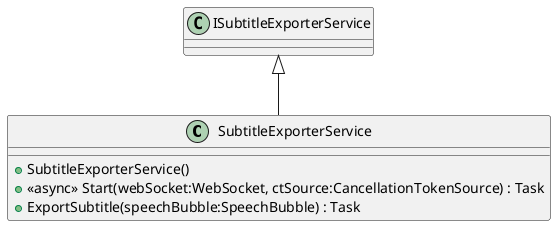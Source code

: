 @startuml
class SubtitleExporterService {
    + SubtitleExporterService()
    + <<async>> Start(webSocket:WebSocket, ctSource:CancellationTokenSource) : Task
    + ExportSubtitle(speechBubble:SpeechBubble) : Task
}
ISubtitleExporterService <|-- SubtitleExporterService
@enduml
